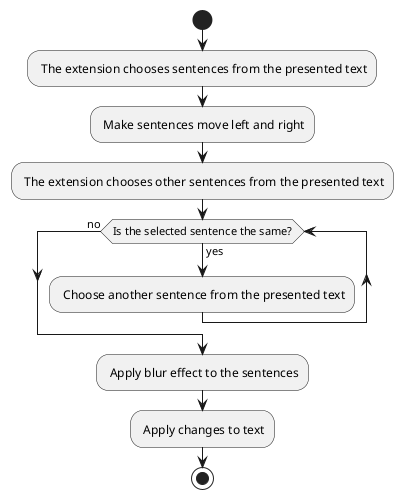 @startuml Visual
start

: The extension chooses sentences from the presented text;
: Make sentences move left and right;
: The extension chooses other sentences from the presented text;
while (Is the selected sentence the same?) is (yes)
    : Choose another sentence from the presented text;
endwhile (no)
: Apply blur effect to the sentences;
: Apply changes to text;
stop
@enduml
